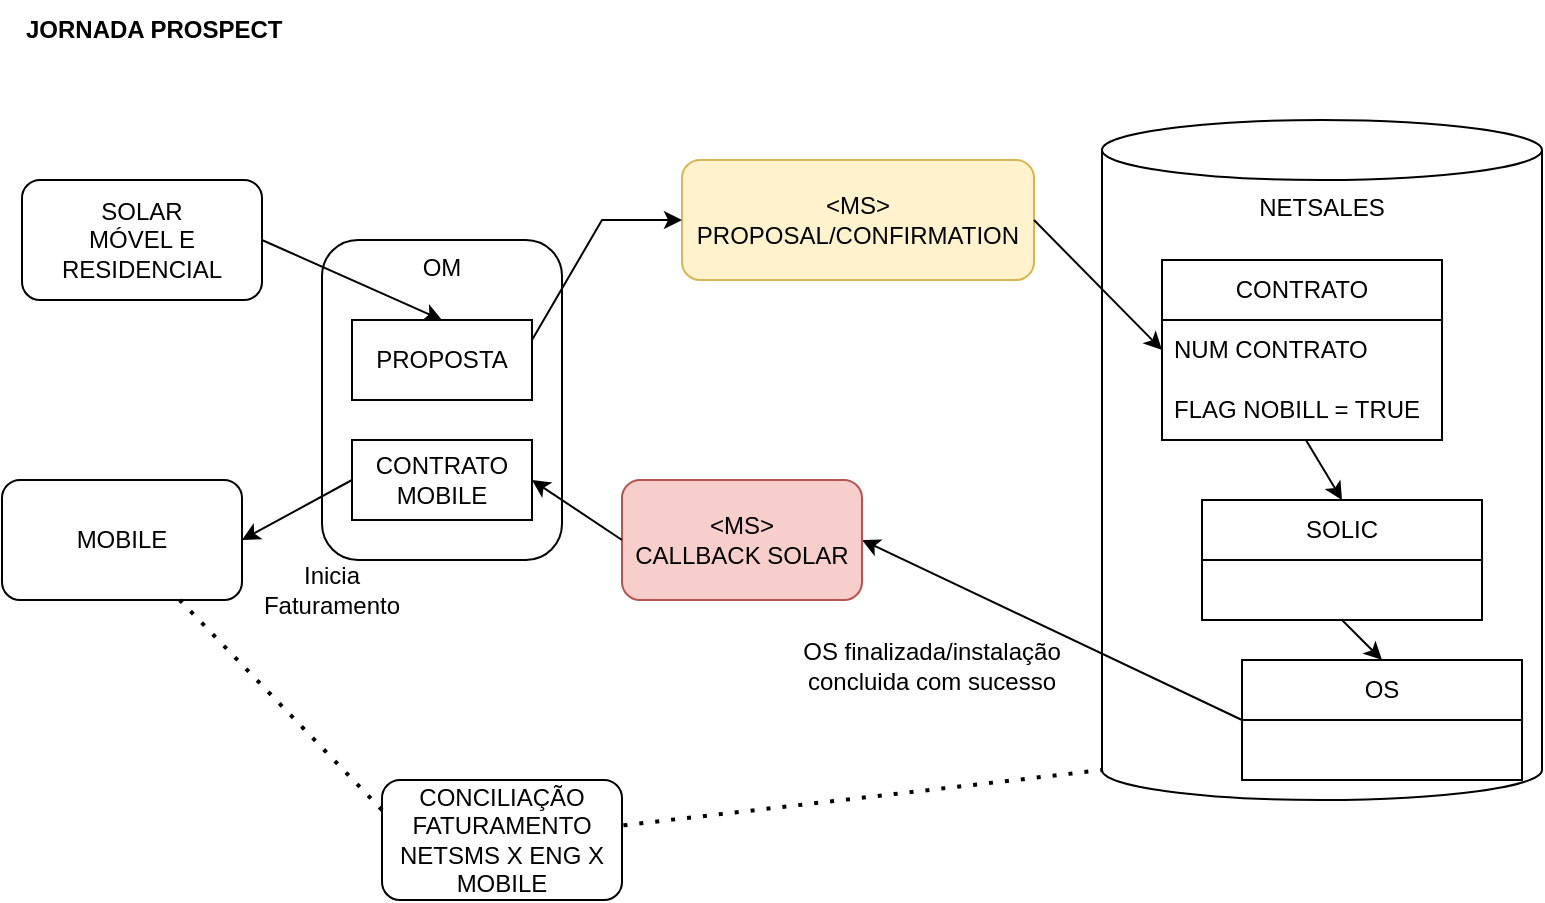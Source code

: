 <mxfile version="28.0.7" pages="6">
  <diagram name="PROSPECT" id="13g_2x9SHFPzN_U81BjT">
    <mxGraphModel dx="1042" dy="527" grid="1" gridSize="10" guides="1" tooltips="1" connect="1" arrows="1" fold="1" page="1" pageScale="1" pageWidth="827" pageHeight="1169" math="0" shadow="0">
      <root>
        <mxCell id="0" />
        <mxCell id="1" parent="0" />
        <mxCell id="x6G5JrCz9jpSUVPoRQnr-1" value="SOLAR&lt;div&gt;MÓVEL E RESIDENCIAL&lt;/div&gt;" style="rounded=1;whiteSpace=wrap;html=1;" parent="1" vertex="1">
          <mxGeometry x="20" y="100" width="120" height="60" as="geometry" />
        </mxCell>
        <mxCell id="x6G5JrCz9jpSUVPoRQnr-2" value="&lt;b&gt;JORNADA PROSPECT&lt;/b&gt;" style="text;html=1;align=left;verticalAlign=middle;whiteSpace=wrap;rounded=0;" parent="1" vertex="1">
          <mxGeometry x="20" y="10" width="270" height="30" as="geometry" />
        </mxCell>
        <mxCell id="x6G5JrCz9jpSUVPoRQnr-3" value="OM" style="rounded=1;whiteSpace=wrap;html=1;verticalAlign=top;" parent="1" vertex="1">
          <mxGeometry x="170" y="130" width="120" height="160" as="geometry" />
        </mxCell>
        <mxCell id="x6G5JrCz9jpSUVPoRQnr-4" value="NETSALES" style="shape=cylinder3;whiteSpace=wrap;html=1;boundedLbl=1;backgroundOutline=1;size=15;verticalAlign=top;" parent="1" vertex="1">
          <mxGeometry x="560" y="70" width="220" height="340" as="geometry" />
        </mxCell>
        <mxCell id="x6G5JrCz9jpSUVPoRQnr-5" value="&amp;lt;MS&amp;gt;&lt;br&gt;PROPOSAL/CONFIRMATION" style="rounded=1;whiteSpace=wrap;html=1;fillColor=#fff2cc;strokeColor=#d6b656;" parent="1" vertex="1">
          <mxGeometry x="350" y="90" width="176" height="60" as="geometry" />
        </mxCell>
        <mxCell id="x6G5JrCz9jpSUVPoRQnr-6" value="" style="endArrow=classic;html=1;rounded=0;entryX=0;entryY=0.5;entryDx=0;entryDy=0;exitX=1;exitY=0.5;exitDx=0;exitDy=0;" parent="1" source="x6G5JrCz9jpSUVPoRQnr-5" target="x6G5JrCz9jpSUVPoRQnr-10" edge="1">
          <mxGeometry width="50" height="50" relative="1" as="geometry">
            <mxPoint x="480" y="220" as="sourcePoint" />
            <mxPoint x="530" y="170" as="targetPoint" />
          </mxGeometry>
        </mxCell>
        <mxCell id="x6G5JrCz9jpSUVPoRQnr-7" value="" style="endArrow=classic;html=1;rounded=0;entryX=0;entryY=0.5;entryDx=0;entryDy=0;exitX=1;exitY=0.25;exitDx=0;exitDy=0;" parent="1" source="x6G5JrCz9jpSUVPoRQnr-21" target="x6G5JrCz9jpSUVPoRQnr-5" edge="1">
          <mxGeometry width="50" height="50" relative="1" as="geometry">
            <mxPoint x="320" y="210" as="sourcePoint" />
            <mxPoint x="370" y="160" as="targetPoint" />
            <Array as="points">
              <mxPoint x="310" y="120" />
            </Array>
          </mxGeometry>
        </mxCell>
        <mxCell id="x6G5JrCz9jpSUVPoRQnr-8" value="" style="endArrow=classic;html=1;rounded=0;entryX=0.5;entryY=0;entryDx=0;entryDy=0;exitX=1;exitY=0.5;exitDx=0;exitDy=0;" parent="1" source="x6G5JrCz9jpSUVPoRQnr-1" target="x6G5JrCz9jpSUVPoRQnr-21" edge="1">
          <mxGeometry width="50" height="50" relative="1" as="geometry">
            <mxPoint x="40" y="310" as="sourcePoint" />
            <mxPoint x="90" y="260" as="targetPoint" />
          </mxGeometry>
        </mxCell>
        <mxCell id="x6G5JrCz9jpSUVPoRQnr-9" value="CONTRATO" style="swimlane;fontStyle=0;childLayout=stackLayout;horizontal=1;startSize=30;horizontalStack=0;resizeParent=1;resizeParentMax=0;resizeLast=0;collapsible=1;marginBottom=0;whiteSpace=wrap;html=1;" parent="1" vertex="1">
          <mxGeometry x="590" y="140" width="140" height="90" as="geometry" />
        </mxCell>
        <mxCell id="x6G5JrCz9jpSUVPoRQnr-10" value="NUM CONTRATO" style="text;strokeColor=none;fillColor=none;align=left;verticalAlign=middle;spacingLeft=4;spacingRight=4;overflow=hidden;points=[[0,0.5],[1,0.5]];portConstraint=eastwest;rotatable=0;whiteSpace=wrap;html=1;" parent="x6G5JrCz9jpSUVPoRQnr-9" vertex="1">
          <mxGeometry y="30" width="140" height="30" as="geometry" />
        </mxCell>
        <mxCell id="x6G5JrCz9jpSUVPoRQnr-11" value="FLAG NOBILL = TRUE" style="text;strokeColor=none;fillColor=none;align=left;verticalAlign=middle;spacingLeft=4;spacingRight=4;overflow=hidden;points=[[0,0.5],[1,0.5]];portConstraint=eastwest;rotatable=0;whiteSpace=wrap;html=1;" parent="x6G5JrCz9jpSUVPoRQnr-9" vertex="1">
          <mxGeometry y="60" width="140" height="30" as="geometry" />
        </mxCell>
        <mxCell id="x6G5JrCz9jpSUVPoRQnr-12" value="MOBILE" style="rounded=1;whiteSpace=wrap;html=1;" parent="1" vertex="1">
          <mxGeometry x="10" y="250" width="120" height="60" as="geometry" />
        </mxCell>
        <mxCell id="x6G5JrCz9jpSUVPoRQnr-13" value="" style="endArrow=classic;html=1;rounded=0;entryX=0.5;entryY=0;entryDx=0;entryDy=0;exitX=0.514;exitY=1;exitDx=0;exitDy=0;exitPerimeter=0;" parent="1" source="x6G5JrCz9jpSUVPoRQnr-11" target="x6G5JrCz9jpSUVPoRQnr-15" edge="1">
          <mxGeometry width="50" height="50" relative="1" as="geometry">
            <mxPoint x="460" y="350" as="sourcePoint" />
            <mxPoint x="510" y="300" as="targetPoint" />
          </mxGeometry>
        </mxCell>
        <mxCell id="x6G5JrCz9jpSUVPoRQnr-14" value="" style="endArrow=classic;html=1;rounded=0;entryX=1;entryY=0.5;entryDx=0;entryDy=0;exitX=0;exitY=0.5;exitDx=0;exitDy=0;" parent="1" source="x6G5JrCz9jpSUVPoRQnr-22" target="x6G5JrCz9jpSUVPoRQnr-12" edge="1">
          <mxGeometry width="50" height="50" relative="1" as="geometry">
            <mxPoint x="350" y="396.5" as="sourcePoint" />
            <mxPoint x="410" y="380" as="targetPoint" />
          </mxGeometry>
        </mxCell>
        <mxCell id="x6G5JrCz9jpSUVPoRQnr-15" value="SOLIC" style="swimlane;fontStyle=0;childLayout=stackLayout;horizontal=1;startSize=30;horizontalStack=0;resizeParent=1;resizeParentMax=0;resizeLast=0;collapsible=1;marginBottom=0;whiteSpace=wrap;html=1;" parent="1" vertex="1">
          <mxGeometry x="610" y="260" width="140" height="60" as="geometry" />
        </mxCell>
        <mxCell id="x6G5JrCz9jpSUVPoRQnr-16" value="OS" style="swimlane;fontStyle=0;childLayout=stackLayout;horizontal=1;startSize=30;horizontalStack=0;resizeParent=1;resizeParentMax=0;resizeLast=0;collapsible=1;marginBottom=0;whiteSpace=wrap;html=1;" parent="1" vertex="1">
          <mxGeometry x="630" y="340" width="140" height="60" as="geometry" />
        </mxCell>
        <mxCell id="x6G5JrCz9jpSUVPoRQnr-17" value="" style="endArrow=classic;html=1;rounded=0;entryX=0.5;entryY=0;entryDx=0;entryDy=0;exitX=0.5;exitY=1;exitDx=0;exitDy=0;" parent="1" source="x6G5JrCz9jpSUVPoRQnr-15" target="x6G5JrCz9jpSUVPoRQnr-16" edge="1">
          <mxGeometry width="50" height="50" relative="1" as="geometry">
            <mxPoint x="720" y="270" as="sourcePoint" />
            <mxPoint x="738" y="300" as="targetPoint" />
          </mxGeometry>
        </mxCell>
        <mxCell id="x6G5JrCz9jpSUVPoRQnr-18" value="" style="endArrow=classic;html=1;rounded=0;exitX=0;exitY=0.5;exitDx=0;exitDy=0;entryX=1;entryY=0.5;entryDx=0;entryDy=0;" parent="1" source="x6G5JrCz9jpSUVPoRQnr-16" target="x6G5JrCz9jpSUVPoRQnr-20" edge="1">
          <mxGeometry width="50" height="50" relative="1" as="geometry">
            <mxPoint x="600" y="490" as="sourcePoint" />
            <mxPoint x="650" y="440" as="targetPoint" />
          </mxGeometry>
        </mxCell>
        <mxCell id="x6G5JrCz9jpSUVPoRQnr-19" value="OS finalizada/instalação concluida com sucesso" style="text;html=1;align=center;verticalAlign=middle;whiteSpace=wrap;rounded=0;" parent="1" vertex="1">
          <mxGeometry x="400" y="323" width="150" height="40" as="geometry" />
        </mxCell>
        <mxCell id="x6G5JrCz9jpSUVPoRQnr-20" value="&amp;lt;MS&amp;gt;&lt;br&gt;CALLBACK SOLAR" style="rounded=1;whiteSpace=wrap;html=1;fillColor=#f8cecc;strokeColor=#b85450;" parent="1" vertex="1">
          <mxGeometry x="320" y="250" width="120" height="60" as="geometry" />
        </mxCell>
        <mxCell id="x6G5JrCz9jpSUVPoRQnr-21" value="PROPOSTA" style="rounded=0;whiteSpace=wrap;html=1;" parent="1" vertex="1">
          <mxGeometry x="185" y="170" width="90" height="40" as="geometry" />
        </mxCell>
        <mxCell id="x6G5JrCz9jpSUVPoRQnr-22" value="CONTRATO MOBILE" style="rounded=0;whiteSpace=wrap;html=1;" parent="1" vertex="1">
          <mxGeometry x="185" y="230" width="90" height="40" as="geometry" />
        </mxCell>
        <mxCell id="x6G5JrCz9jpSUVPoRQnr-23" value="" style="endArrow=classic;html=1;rounded=0;entryX=1;entryY=0.5;entryDx=0;entryDy=0;exitX=0;exitY=0.5;exitDx=0;exitDy=0;" parent="1" source="x6G5JrCz9jpSUVPoRQnr-20" target="x6G5JrCz9jpSUVPoRQnr-22" edge="1">
          <mxGeometry width="50" height="50" relative="1" as="geometry">
            <mxPoint x="230" y="330" as="sourcePoint" />
            <mxPoint x="280" y="280" as="targetPoint" />
          </mxGeometry>
        </mxCell>
        <mxCell id="x6G5JrCz9jpSUVPoRQnr-24" value="Inicia Faturamento" style="text;html=1;align=center;verticalAlign=middle;whiteSpace=wrap;rounded=0;" parent="1" vertex="1">
          <mxGeometry x="130" y="290" width="90" height="30" as="geometry" />
        </mxCell>
        <mxCell id="x6G5JrCz9jpSUVPoRQnr-25" value="CONCILIAÇÃO FATURAMENTO NETSMS X ENG X MOBILE" style="rounded=1;whiteSpace=wrap;html=1;" parent="1" vertex="1">
          <mxGeometry x="200" y="400" width="120" height="60" as="geometry" />
        </mxCell>
        <mxCell id="x6G5JrCz9jpSUVPoRQnr-26" value="" style="endArrow=none;dashed=1;html=1;dashPattern=1 3;strokeWidth=2;rounded=0;exitX=0;exitY=0.25;exitDx=0;exitDy=0;" parent="1" source="x6G5JrCz9jpSUVPoRQnr-25" target="x6G5JrCz9jpSUVPoRQnr-12" edge="1">
          <mxGeometry width="50" height="50" relative="1" as="geometry">
            <mxPoint x="70" y="410" as="sourcePoint" />
            <mxPoint x="120" y="360" as="targetPoint" />
          </mxGeometry>
        </mxCell>
        <mxCell id="x6G5JrCz9jpSUVPoRQnr-27" value="" style="endArrow=none;dashed=1;html=1;dashPattern=1 3;strokeWidth=2;rounded=0;entryX=0;entryY=1;entryDx=0;entryDy=-15;entryPerimeter=0;exitX=1.006;exitY=0.378;exitDx=0;exitDy=0;exitPerimeter=0;" parent="1" source="x6G5JrCz9jpSUVPoRQnr-25" target="x6G5JrCz9jpSUVPoRQnr-4" edge="1">
          <mxGeometry width="50" height="50" relative="1" as="geometry">
            <mxPoint x="380" y="450" as="sourcePoint" />
            <mxPoint x="550" y="390" as="targetPoint" />
          </mxGeometry>
        </mxCell>
      </root>
    </mxGraphModel>
  </diagram>
  <diagram id="7eBtjbVnMDkNAdSwD5SP" name="BASE">
    <mxGraphModel dx="1869" dy="1696" grid="1" gridSize="10" guides="1" tooltips="1" connect="1" arrows="1" fold="1" page="1" pageScale="1" pageWidth="827" pageHeight="1169" math="0" shadow="0">
      <root>
        <mxCell id="0" />
        <mxCell id="1" parent="0" />
        <mxCell id="B7XPSTDVbIxk6KTQtbu4-1" value="SOLAR VENDA BASE&amp;nbsp;" style="rounded=1;whiteSpace=wrap;html=1;" parent="1" vertex="1">
          <mxGeometry x="-800" y="-1010" width="120" height="60" as="geometry" />
        </mxCell>
        <mxCell id="B7XPSTDVbIxk6KTQtbu4-2" value="&lt;b&gt;JORNADA BASE: &lt;/b&gt;Adesão, Mudança de pacote, retenção,etc." style="text;html=1;align=left;verticalAlign=middle;whiteSpace=wrap;rounded=0;" parent="1" vertex="1">
          <mxGeometry x="-810" y="-1160" width="580" height="30" as="geometry" />
        </mxCell>
        <mxCell id="B7XPSTDVbIxk6KTQtbu4-3" value="OM" style="rounded=1;whiteSpace=wrap;html=1;verticalAlign=top;" parent="1" vertex="1">
          <mxGeometry x="-650" y="-980" width="120" height="160" as="geometry" />
        </mxCell>
        <mxCell id="B7XPSTDVbIxk6KTQtbu4-4" value="NETSALES" style="shape=cylinder3;whiteSpace=wrap;html=1;boundedLbl=1;backgroundOutline=1;size=15;verticalAlign=top;" parent="1" vertex="1">
          <mxGeometry x="-260" y="-1040" width="220" height="340" as="geometry" />
        </mxCell>
        <mxCell id="B7XPSTDVbIxk6KTQtbu4-5" value="&amp;lt;MS&amp;gt;&lt;br&gt;BASE" style="rounded=1;whiteSpace=wrap;html=1;fillColor=#fff2cc;strokeColor=#d6b656;" parent="1" vertex="1">
          <mxGeometry x="-470" y="-1020" width="176" height="60" as="geometry" />
        </mxCell>
        <mxCell id="B7XPSTDVbIxk6KTQtbu4-6" value="" style="endArrow=classic;html=1;rounded=0;entryX=0;entryY=0.5;entryDx=0;entryDy=0;exitX=1;exitY=0.5;exitDx=0;exitDy=0;" parent="1" source="B7XPSTDVbIxk6KTQtbu4-5" target="B7XPSTDVbIxk6KTQtbu4-10" edge="1">
          <mxGeometry width="50" height="50" relative="1" as="geometry">
            <mxPoint x="-340" y="-890" as="sourcePoint" />
            <mxPoint x="-290" y="-940" as="targetPoint" />
          </mxGeometry>
        </mxCell>
        <mxCell id="B7XPSTDVbIxk6KTQtbu4-7" value="" style="endArrow=classic;html=1;rounded=0;entryX=0;entryY=0.5;entryDx=0;entryDy=0;exitX=1;exitY=0.25;exitDx=0;exitDy=0;" parent="1" source="B7XPSTDVbIxk6KTQtbu4-21" target="B7XPSTDVbIxk6KTQtbu4-5" edge="1">
          <mxGeometry width="50" height="50" relative="1" as="geometry">
            <mxPoint x="-500" y="-900" as="sourcePoint" />
            <mxPoint x="-450" y="-950" as="targetPoint" />
            <Array as="points">
              <mxPoint x="-510" y="-990" />
            </Array>
          </mxGeometry>
        </mxCell>
        <mxCell id="B7XPSTDVbIxk6KTQtbu4-8" value="" style="endArrow=classic;html=1;rounded=0;entryX=0.5;entryY=0;entryDx=0;entryDy=0;exitX=1;exitY=0.5;exitDx=0;exitDy=0;" parent="1" source="B7XPSTDVbIxk6KTQtbu4-1" target="B7XPSTDVbIxk6KTQtbu4-21" edge="1">
          <mxGeometry width="50" height="50" relative="1" as="geometry">
            <mxPoint x="-780" y="-800" as="sourcePoint" />
            <mxPoint x="-730" y="-850" as="targetPoint" />
          </mxGeometry>
        </mxCell>
        <mxCell id="B7XPSTDVbIxk6KTQtbu4-9" value="CONTRATO" style="swimlane;fontStyle=0;childLayout=stackLayout;horizontal=1;startSize=30;horizontalStack=0;resizeParent=1;resizeParentMax=0;resizeLast=0;collapsible=1;marginBottom=0;whiteSpace=wrap;html=1;" parent="1" vertex="1">
          <mxGeometry x="-230" y="-970" width="140" height="90" as="geometry" />
        </mxCell>
        <mxCell id="B7XPSTDVbIxk6KTQtbu4-10" value="NUM CONTRATO" style="text;strokeColor=none;fillColor=none;align=left;verticalAlign=middle;spacingLeft=4;spacingRight=4;overflow=hidden;points=[[0,0.5],[1,0.5]];portConstraint=eastwest;rotatable=0;whiteSpace=wrap;html=1;" parent="B7XPSTDVbIxk6KTQtbu4-9" vertex="1">
          <mxGeometry y="30" width="140" height="30" as="geometry" />
        </mxCell>
        <mxCell id="B7XPSTDVbIxk6KTQtbu4-11" value="FLAG NOBILL = TRUE/FALSE" style="text;strokeColor=none;fillColor=none;align=left;verticalAlign=middle;spacingLeft=4;spacingRight=4;overflow=hidden;points=[[0,0.5],[1,0.5]];portConstraint=eastwest;rotatable=0;whiteSpace=wrap;html=1;" parent="B7XPSTDVbIxk6KTQtbu4-9" vertex="1">
          <mxGeometry y="60" width="140" height="30" as="geometry" />
        </mxCell>
        <mxCell id="B7XPSTDVbIxk6KTQtbu4-12" value="MOBILE" style="rounded=1;whiteSpace=wrap;html=1;" parent="1" vertex="1">
          <mxGeometry x="-810" y="-860" width="120" height="60" as="geometry" />
        </mxCell>
        <mxCell id="B7XPSTDVbIxk6KTQtbu4-13" value="" style="endArrow=classic;html=1;rounded=0;entryX=0.5;entryY=0;entryDx=0;entryDy=0;exitX=0.514;exitY=1;exitDx=0;exitDy=0;exitPerimeter=0;" parent="1" source="B7XPSTDVbIxk6KTQtbu4-11" target="B7XPSTDVbIxk6KTQtbu4-15" edge="1">
          <mxGeometry width="50" height="50" relative="1" as="geometry">
            <mxPoint x="-360" y="-760" as="sourcePoint" />
            <mxPoint x="-310" y="-810" as="targetPoint" />
          </mxGeometry>
        </mxCell>
        <mxCell id="B7XPSTDVbIxk6KTQtbu4-14" value="" style="endArrow=classic;html=1;rounded=0;entryX=1;entryY=0.5;entryDx=0;entryDy=0;exitX=0;exitY=0.5;exitDx=0;exitDy=0;" parent="1" source="B7XPSTDVbIxk6KTQtbu4-22" target="B7XPSTDVbIxk6KTQtbu4-12" edge="1">
          <mxGeometry width="50" height="50" relative="1" as="geometry">
            <mxPoint x="-470" y="-713.5" as="sourcePoint" />
            <mxPoint x="-410" y="-730" as="targetPoint" />
          </mxGeometry>
        </mxCell>
        <mxCell id="B7XPSTDVbIxk6KTQtbu4-15" value="SOLIC" style="swimlane;fontStyle=0;childLayout=stackLayout;horizontal=1;startSize=30;horizontalStack=0;resizeParent=1;resizeParentMax=0;resizeLast=0;collapsible=1;marginBottom=0;whiteSpace=wrap;html=1;" parent="1" vertex="1">
          <mxGeometry x="-210" y="-850" width="140" height="60" as="geometry" />
        </mxCell>
        <mxCell id="B7XPSTDVbIxk6KTQtbu4-16" value="OS" style="swimlane;fontStyle=0;childLayout=stackLayout;horizontal=1;startSize=30;horizontalStack=0;resizeParent=1;resizeParentMax=0;resizeLast=0;collapsible=1;marginBottom=0;whiteSpace=wrap;html=1;" parent="1" vertex="1">
          <mxGeometry x="-190" y="-770" width="140" height="60" as="geometry" />
        </mxCell>
        <mxCell id="B7XPSTDVbIxk6KTQtbu4-17" value="" style="endArrow=classic;html=1;rounded=0;entryX=0.5;entryY=0;entryDx=0;entryDy=0;exitX=0.5;exitY=1;exitDx=0;exitDy=0;" parent="1" source="B7XPSTDVbIxk6KTQtbu4-15" target="B7XPSTDVbIxk6KTQtbu4-16" edge="1">
          <mxGeometry width="50" height="50" relative="1" as="geometry">
            <mxPoint x="-100" y="-840" as="sourcePoint" />
            <mxPoint x="-82" y="-810" as="targetPoint" />
          </mxGeometry>
        </mxCell>
        <mxCell id="B7XPSTDVbIxk6KTQtbu4-18" value="" style="endArrow=classic;html=1;rounded=0;exitX=0;exitY=0.5;exitDx=0;exitDy=0;entryX=1;entryY=0.5;entryDx=0;entryDy=0;" parent="1" source="B7XPSTDVbIxk6KTQtbu4-16" target="B7XPSTDVbIxk6KTQtbu4-20" edge="1">
          <mxGeometry width="50" height="50" relative="1" as="geometry">
            <mxPoint x="-220" y="-620" as="sourcePoint" />
            <mxPoint x="-170" y="-670" as="targetPoint" />
          </mxGeometry>
        </mxCell>
        <mxCell id="B7XPSTDVbIxk6KTQtbu4-20" value="&amp;lt;MS&amp;gt;&lt;br&gt;CALLBACK SOLAR" style="rounded=1;whiteSpace=wrap;html=1;fillColor=#f8cecc;strokeColor=#b85450;" parent="1" vertex="1">
          <mxGeometry x="-500" y="-860" width="120" height="60" as="geometry" />
        </mxCell>
        <mxCell id="B7XPSTDVbIxk6KTQtbu4-21" value="PROPOSTA" style="rounded=0;whiteSpace=wrap;html=1;" parent="1" vertex="1">
          <mxGeometry x="-635" y="-940" width="90" height="40" as="geometry" />
        </mxCell>
        <mxCell id="B7XPSTDVbIxk6KTQtbu4-22" value="CONTRATO MOBILE" style="rounded=0;whiteSpace=wrap;html=1;" parent="1" vertex="1">
          <mxGeometry x="-635" y="-880" width="90" height="40" as="geometry" />
        </mxCell>
        <mxCell id="B7XPSTDVbIxk6KTQtbu4-23" value="" style="endArrow=classic;html=1;rounded=0;entryX=1;entryY=0.5;entryDx=0;entryDy=0;exitX=0;exitY=0.5;exitDx=0;exitDy=0;fillColor=#f8cecc;strokeColor=#b85450;strokeWidth=3;" parent="1" source="B7XPSTDVbIxk6KTQtbu4-20" target="B7XPSTDVbIxk6KTQtbu4-22" edge="1">
          <mxGeometry width="50" height="50" relative="1" as="geometry">
            <mxPoint x="-590" y="-780" as="sourcePoint" />
            <mxPoint x="-540" y="-830" as="targetPoint" />
          </mxGeometry>
        </mxCell>
        <mxCell id="B7XPSTDVbIxk6KTQtbu4-26" value="Receber valores dos produtos atualizados - valor assinante ajustado" style="text;html=1;align=center;verticalAlign=middle;whiteSpace=wrap;rounded=0;" parent="1" vertex="1">
          <mxGeometry x="-560" y="-1080" width="136" height="37" as="geometry" />
        </mxCell>
        <mxCell id="B7XPSTDVbIxk6KTQtbu4-27" value="" style="endArrow=none;dashed=1;html=1;dashPattern=1 3;strokeWidth=2;rounded=0;entryX=0.446;entryY=1.009;entryDx=0;entryDy=0;entryPerimeter=0;" parent="1" target="B7XPSTDVbIxk6KTQtbu4-26" edge="1">
          <mxGeometry width="50" height="50" relative="1" as="geometry">
            <mxPoint x="-510" y="-990" as="sourcePoint" />
            <mxPoint x="-320" y="-1070" as="targetPoint" />
          </mxGeometry>
        </mxCell>
      </root>
    </mxGraphModel>
  </diagram>
  <diagram id="QJtMrGekQY41fCJNpznj" name="CANCELAMENTO">
    <mxGraphModel dx="1042" dy="527" grid="1" gridSize="10" guides="1" tooltips="1" connect="1" arrows="1" fold="1" page="1" pageScale="1" pageWidth="827" pageHeight="1169" math="0" shadow="0">
      <root>
        <mxCell id="0" />
        <mxCell id="1" parent="0" />
        <mxCell id="qWbPWgoqJ_9wPtei29Lh-1" value="SOLAR" style="rounded=1;whiteSpace=wrap;html=1;" parent="1" vertex="1">
          <mxGeometry x="30" y="100" width="120" height="60" as="geometry" />
        </mxCell>
        <mxCell id="qWbPWgoqJ_9wPtei29Lh-2" value="&lt;b&gt;JORNADA BASE: &lt;/b&gt;Cancelamento" style="text;html=1;align=left;verticalAlign=middle;whiteSpace=wrap;rounded=0;" parent="1" vertex="1">
          <mxGeometry x="15" y="10" width="270" height="30" as="geometry" />
        </mxCell>
        <mxCell id="qWbPWgoqJ_9wPtei29Lh-3" value="OM" style="rounded=1;whiteSpace=wrap;html=1;verticalAlign=top;" parent="1" vertex="1">
          <mxGeometry x="180" y="130" width="120" height="160" as="geometry" />
        </mxCell>
        <mxCell id="qWbPWgoqJ_9wPtei29Lh-4" value="NETSALES" style="shape=cylinder3;whiteSpace=wrap;html=1;boundedLbl=1;backgroundOutline=1;size=15;verticalAlign=top;" parent="1" vertex="1">
          <mxGeometry x="570" y="70" width="220" height="340" as="geometry" />
        </mxCell>
        <mxCell id="qWbPWgoqJ_9wPtei29Lh-5" value="&amp;lt;MS&amp;gt;&lt;br&gt;CANCELAMENTO" style="rounded=1;whiteSpace=wrap;html=1;fillColor=#fff2cc;strokeColor=#d6b656;" parent="1" vertex="1">
          <mxGeometry x="340" y="90" width="176" height="60" as="geometry" />
        </mxCell>
        <mxCell id="qWbPWgoqJ_9wPtei29Lh-6" value="" style="endArrow=classic;html=1;rounded=0;entryX=0;entryY=0.5;entryDx=0;entryDy=0;exitX=1;exitY=0.5;exitDx=0;exitDy=0;" parent="1" source="qWbPWgoqJ_9wPtei29Lh-5" target="qWbPWgoqJ_9wPtei29Lh-10" edge="1">
          <mxGeometry width="50" height="50" relative="1" as="geometry">
            <mxPoint x="490" y="220" as="sourcePoint" />
            <mxPoint x="540" y="170" as="targetPoint" />
          </mxGeometry>
        </mxCell>
        <mxCell id="qWbPWgoqJ_9wPtei29Lh-7" value="" style="endArrow=classic;html=1;rounded=0;entryX=0;entryY=0.5;entryDx=0;entryDy=0;exitX=1;exitY=0.25;exitDx=0;exitDy=0;" parent="1" source="qWbPWgoqJ_9wPtei29Lh-20" target="qWbPWgoqJ_9wPtei29Lh-5" edge="1">
          <mxGeometry width="50" height="50" relative="1" as="geometry">
            <mxPoint x="330" y="210" as="sourcePoint" />
            <mxPoint x="380" y="160" as="targetPoint" />
            <Array as="points">
              <mxPoint x="320" y="120" />
            </Array>
          </mxGeometry>
        </mxCell>
        <mxCell id="qWbPWgoqJ_9wPtei29Lh-8" value="" style="endArrow=classic;html=1;rounded=0;entryX=0.5;entryY=0;entryDx=0;entryDy=0;exitX=1;exitY=0.5;exitDx=0;exitDy=0;" parent="1" source="qWbPWgoqJ_9wPtei29Lh-1" target="qWbPWgoqJ_9wPtei29Lh-20" edge="1">
          <mxGeometry width="50" height="50" relative="1" as="geometry">
            <mxPoint x="50" y="310" as="sourcePoint" />
            <mxPoint x="100" y="260" as="targetPoint" />
          </mxGeometry>
        </mxCell>
        <mxCell id="qWbPWgoqJ_9wPtei29Lh-9" value="CONTRATO" style="swimlane;fontStyle=0;childLayout=stackLayout;horizontal=1;startSize=30;horizontalStack=0;resizeParent=1;resizeParentMax=0;resizeLast=0;collapsible=1;marginBottom=0;whiteSpace=wrap;html=1;" parent="1" vertex="1">
          <mxGeometry x="600" y="140" width="140" height="90" as="geometry" />
        </mxCell>
        <mxCell id="qWbPWgoqJ_9wPtei29Lh-10" value="NUM CONTRATO" style="text;strokeColor=none;fillColor=none;align=left;verticalAlign=middle;spacingLeft=4;spacingRight=4;overflow=hidden;points=[[0,0.5],[1,0.5]];portConstraint=eastwest;rotatable=0;whiteSpace=wrap;html=1;" parent="qWbPWgoqJ_9wPtei29Lh-9" vertex="1">
          <mxGeometry y="30" width="140" height="30" as="geometry" />
        </mxCell>
        <mxCell id="qWbPWgoqJ_9wPtei29Lh-11" value="FLAG NOBILL = TRUE" style="text;strokeColor=none;fillColor=none;align=left;verticalAlign=middle;spacingLeft=4;spacingRight=4;overflow=hidden;points=[[0,0.5],[1,0.5]];portConstraint=eastwest;rotatable=0;whiteSpace=wrap;html=1;" parent="qWbPWgoqJ_9wPtei29Lh-9" vertex="1">
          <mxGeometry y="60" width="140" height="30" as="geometry" />
        </mxCell>
        <mxCell id="qWbPWgoqJ_9wPtei29Lh-12" value="MOBILE" style="rounded=1;whiteSpace=wrap;html=1;" parent="1" vertex="1">
          <mxGeometry x="20" y="250" width="120" height="60" as="geometry" />
        </mxCell>
        <mxCell id="qWbPWgoqJ_9wPtei29Lh-13" value="" style="endArrow=classic;html=1;rounded=0;entryX=0.5;entryY=0;entryDx=0;entryDy=0;exitX=0.514;exitY=1;exitDx=0;exitDy=0;exitPerimeter=0;" parent="1" source="qWbPWgoqJ_9wPtei29Lh-11" target="qWbPWgoqJ_9wPtei29Lh-15" edge="1">
          <mxGeometry width="50" height="50" relative="1" as="geometry">
            <mxPoint x="470" y="350" as="sourcePoint" />
            <mxPoint x="520" y="300" as="targetPoint" />
          </mxGeometry>
        </mxCell>
        <mxCell id="qWbPWgoqJ_9wPtei29Lh-14" value="" style="endArrow=classic;html=1;rounded=0;entryX=1;entryY=0.5;entryDx=0;entryDy=0;exitX=0;exitY=0.5;exitDx=0;exitDy=0;" parent="1" source="qWbPWgoqJ_9wPtei29Lh-21" target="qWbPWgoqJ_9wPtei29Lh-12" edge="1">
          <mxGeometry width="50" height="50" relative="1" as="geometry">
            <mxPoint x="360" y="396.5" as="sourcePoint" />
            <mxPoint x="420" y="380" as="targetPoint" />
          </mxGeometry>
        </mxCell>
        <mxCell id="qWbPWgoqJ_9wPtei29Lh-15" value="SOLIC" style="swimlane;fontStyle=0;childLayout=stackLayout;horizontal=1;startSize=30;horizontalStack=0;resizeParent=1;resizeParentMax=0;resizeLast=0;collapsible=1;marginBottom=0;whiteSpace=wrap;html=1;" parent="1" vertex="1">
          <mxGeometry x="620" y="260" width="140" height="60" as="geometry" />
        </mxCell>
        <mxCell id="qWbPWgoqJ_9wPtei29Lh-16" value="OS" style="swimlane;fontStyle=0;childLayout=stackLayout;horizontal=1;startSize=30;horizontalStack=0;resizeParent=1;resizeParentMax=0;resizeLast=0;collapsible=1;marginBottom=0;whiteSpace=wrap;html=1;" parent="1" vertex="1">
          <mxGeometry x="640" y="340" width="140" height="60" as="geometry" />
        </mxCell>
        <mxCell id="qWbPWgoqJ_9wPtei29Lh-17" value="" style="endArrow=classic;html=1;rounded=0;entryX=0.5;entryY=0;entryDx=0;entryDy=0;exitX=0.5;exitY=1;exitDx=0;exitDy=0;" parent="1" source="qWbPWgoqJ_9wPtei29Lh-15" target="qWbPWgoqJ_9wPtei29Lh-16" edge="1">
          <mxGeometry width="50" height="50" relative="1" as="geometry">
            <mxPoint x="730" y="270" as="sourcePoint" />
            <mxPoint x="748" y="300" as="targetPoint" />
          </mxGeometry>
        </mxCell>
        <mxCell id="qWbPWgoqJ_9wPtei29Lh-18" value="" style="endArrow=classic;html=1;rounded=0;exitX=0;exitY=0.5;exitDx=0;exitDy=0;entryX=1;entryY=0.5;entryDx=0;entryDy=0;" parent="1" source="qWbPWgoqJ_9wPtei29Lh-16" target="qWbPWgoqJ_9wPtei29Lh-19" edge="1">
          <mxGeometry width="50" height="50" relative="1" as="geometry">
            <mxPoint x="610" y="490" as="sourcePoint" />
            <mxPoint x="660" y="440" as="targetPoint" />
          </mxGeometry>
        </mxCell>
        <mxCell id="qWbPWgoqJ_9wPtei29Lh-19" value="&amp;lt;MS&amp;gt;&lt;br&gt;CALLBACK SOLAR" style="rounded=1;whiteSpace=wrap;html=1;fillColor=#f8cecc;strokeColor=#b85450;" parent="1" vertex="1">
          <mxGeometry x="330" y="250" width="120" height="60" as="geometry" />
        </mxCell>
        <mxCell id="qWbPWgoqJ_9wPtei29Lh-20" value="CANCELAMENTO" style="rounded=0;whiteSpace=wrap;html=1;" parent="1" vertex="1">
          <mxGeometry x="195" y="170" width="90" height="40" as="geometry" />
        </mxCell>
        <mxCell id="qWbPWgoqJ_9wPtei29Lh-21" value="CONTRATO MOBILE" style="rounded=0;whiteSpace=wrap;html=1;" parent="1" vertex="1">
          <mxGeometry x="195" y="230" width="90" height="40" as="geometry" />
        </mxCell>
        <mxCell id="qWbPWgoqJ_9wPtei29Lh-22" value="" style="endArrow=classic;html=1;rounded=0;entryX=1;entryY=0.5;entryDx=0;entryDy=0;exitX=0;exitY=0.5;exitDx=0;exitDy=0;fillColor=#f8cecc;strokeColor=#000000;strokeWidth=1;" parent="1" source="qWbPWgoqJ_9wPtei29Lh-19" target="qWbPWgoqJ_9wPtei29Lh-21" edge="1">
          <mxGeometry width="50" height="50" relative="1" as="geometry">
            <mxPoint x="240" y="330" as="sourcePoint" />
            <mxPoint x="290" y="280" as="targetPoint" />
          </mxGeometry>
        </mxCell>
        <mxCell id="qWbPWgoqJ_9wPtei29Lh-23" value="" style="endArrow=classic;html=1;rounded=0;entryX=0;entryY=0.5;entryDx=0;entryDy=0;exitX=1;exitY=0.5;exitDx=0;exitDy=0;" parent="1" source="qWbPWgoqJ_9wPtei29Lh-5" target="qWbPWgoqJ_9wPtei29Lh-15" edge="1">
          <mxGeometry width="50" height="50" relative="1" as="geometry">
            <mxPoint x="550" y="140" as="sourcePoint" />
            <mxPoint x="614" y="205" as="targetPoint" />
          </mxGeometry>
        </mxCell>
      </root>
    </mxGraphModel>
  </diagram>
  <diagram id="JVhXUwgNSz-225PoC0TU" name="SUSPENSAO RESTAURACAO TEMPORARIA">
    <mxGraphModel dx="1042" dy="527" grid="1" gridSize="10" guides="1" tooltips="1" connect="1" arrows="1" fold="1" page="1" pageScale="1" pageWidth="827" pageHeight="1169" math="0" shadow="0">
      <root>
        <mxCell id="0" />
        <mxCell id="1" parent="0" />
        <mxCell id="gF4N-AvQs9-S6TVw3XKi-1" value="SOLAR" style="rounded=1;whiteSpace=wrap;html=1;" parent="1" vertex="1">
          <mxGeometry x="39" y="100" width="120" height="60" as="geometry" />
        </mxCell>
        <mxCell id="gF4N-AvQs9-S6TVw3XKi-2" value="&lt;b&gt;JORNADA BASE&lt;/b&gt;: Suspensão temporária / Restauração suspensão temporária (nível produto)" style="text;html=1;align=left;verticalAlign=middle;whiteSpace=wrap;rounded=0;" parent="1" vertex="1">
          <mxGeometry x="24" y="10" width="356" height="30" as="geometry" />
        </mxCell>
        <mxCell id="gF4N-AvQs9-S6TVw3XKi-3" value="OM" style="rounded=1;whiteSpace=wrap;html=1;verticalAlign=top;" parent="1" vertex="1">
          <mxGeometry x="189" y="130" width="120" height="160" as="geometry" />
        </mxCell>
        <mxCell id="gF4N-AvQs9-S6TVw3XKi-4" value="NETSALES" style="shape=cylinder3;whiteSpace=wrap;html=1;boundedLbl=1;backgroundOutline=1;size=15;verticalAlign=top;" parent="1" vertex="1">
          <mxGeometry x="579" y="70" width="220" height="340" as="geometry" />
        </mxCell>
        <mxCell id="gF4N-AvQs9-S6TVw3XKi-5" value="&amp;lt;MS&amp;gt;&lt;br&gt;SUSPENSAO/RESTAURACAO" style="rounded=1;whiteSpace=wrap;html=1;fillColor=#fff2cc;strokeColor=#d6b656;" parent="1" vertex="1">
          <mxGeometry x="349" y="90" width="176" height="60" as="geometry" />
        </mxCell>
        <mxCell id="gF4N-AvQs9-S6TVw3XKi-6" value="" style="endArrow=classic;html=1;rounded=0;entryX=0;entryY=0.5;entryDx=0;entryDy=0;exitX=1;exitY=0.5;exitDx=0;exitDy=0;" parent="1" source="gF4N-AvQs9-S6TVw3XKi-5" target="gF4N-AvQs9-S6TVw3XKi-10" edge="1">
          <mxGeometry width="50" height="50" relative="1" as="geometry">
            <mxPoint x="499" y="220" as="sourcePoint" />
            <mxPoint x="549" y="170" as="targetPoint" />
          </mxGeometry>
        </mxCell>
        <mxCell id="gF4N-AvQs9-S6TVw3XKi-7" value="" style="endArrow=classic;html=1;rounded=0;entryX=0;entryY=0.5;entryDx=0;entryDy=0;exitX=1;exitY=0.25;exitDx=0;exitDy=0;" parent="1" source="gF4N-AvQs9-S6TVw3XKi-20" target="gF4N-AvQs9-S6TVw3XKi-5" edge="1">
          <mxGeometry width="50" height="50" relative="1" as="geometry">
            <mxPoint x="339" y="210" as="sourcePoint" />
            <mxPoint x="389" y="160" as="targetPoint" />
            <Array as="points">
              <mxPoint x="329" y="120" />
            </Array>
          </mxGeometry>
        </mxCell>
        <mxCell id="gF4N-AvQs9-S6TVw3XKi-8" value="" style="endArrow=classic;html=1;rounded=0;entryX=0.5;entryY=0;entryDx=0;entryDy=0;exitX=1;exitY=0.5;exitDx=0;exitDy=0;" parent="1" source="gF4N-AvQs9-S6TVw3XKi-1" target="gF4N-AvQs9-S6TVw3XKi-20" edge="1">
          <mxGeometry width="50" height="50" relative="1" as="geometry">
            <mxPoint x="59" y="310" as="sourcePoint" />
            <mxPoint x="109" y="260" as="targetPoint" />
          </mxGeometry>
        </mxCell>
        <mxCell id="gF4N-AvQs9-S6TVw3XKi-9" value="CONTRATO" style="swimlane;fontStyle=0;childLayout=stackLayout;horizontal=1;startSize=30;horizontalStack=0;resizeParent=1;resizeParentMax=0;resizeLast=0;collapsible=1;marginBottom=0;whiteSpace=wrap;html=1;" parent="1" vertex="1">
          <mxGeometry x="609" y="140" width="140" height="90" as="geometry" />
        </mxCell>
        <mxCell id="gF4N-AvQs9-S6TVw3XKi-10" value="NUM CONTRATO" style="text;strokeColor=none;fillColor=none;align=left;verticalAlign=middle;spacingLeft=4;spacingRight=4;overflow=hidden;points=[[0,0.5],[1,0.5]];portConstraint=eastwest;rotatable=0;whiteSpace=wrap;html=1;" parent="gF4N-AvQs9-S6TVw3XKi-9" vertex="1">
          <mxGeometry y="30" width="140" height="30" as="geometry" />
        </mxCell>
        <mxCell id="gF4N-AvQs9-S6TVw3XKi-11" value="FLAG NOBILL = TRUE" style="text;strokeColor=none;fillColor=none;align=left;verticalAlign=middle;spacingLeft=4;spacingRight=4;overflow=hidden;points=[[0,0.5],[1,0.5]];portConstraint=eastwest;rotatable=0;whiteSpace=wrap;html=1;" parent="gF4N-AvQs9-S6TVw3XKi-9" vertex="1">
          <mxGeometry y="60" width="140" height="30" as="geometry" />
        </mxCell>
        <mxCell id="gF4N-AvQs9-S6TVw3XKi-12" value="MOBILE" style="rounded=1;whiteSpace=wrap;html=1;" parent="1" vertex="1">
          <mxGeometry x="29" y="250" width="120" height="60" as="geometry" />
        </mxCell>
        <mxCell id="gF4N-AvQs9-S6TVw3XKi-13" value="" style="endArrow=classic;html=1;rounded=0;entryX=0.5;entryY=0;entryDx=0;entryDy=0;exitX=0.514;exitY=1;exitDx=0;exitDy=0;exitPerimeter=0;" parent="1" source="gF4N-AvQs9-S6TVw3XKi-11" target="gF4N-AvQs9-S6TVw3XKi-15" edge="1">
          <mxGeometry width="50" height="50" relative="1" as="geometry">
            <mxPoint x="479" y="350" as="sourcePoint" />
            <mxPoint x="529" y="300" as="targetPoint" />
          </mxGeometry>
        </mxCell>
        <mxCell id="gF4N-AvQs9-S6TVw3XKi-14" value="" style="endArrow=classic;html=1;rounded=0;entryX=1;entryY=0.5;entryDx=0;entryDy=0;exitX=0;exitY=0.5;exitDx=0;exitDy=0;" parent="1" source="gF4N-AvQs9-S6TVw3XKi-21" target="gF4N-AvQs9-S6TVw3XKi-12" edge="1">
          <mxGeometry width="50" height="50" relative="1" as="geometry">
            <mxPoint x="369" y="396.5" as="sourcePoint" />
            <mxPoint x="429" y="380" as="targetPoint" />
          </mxGeometry>
        </mxCell>
        <mxCell id="gF4N-AvQs9-S6TVw3XKi-15" value="SOLIC" style="swimlane;fontStyle=0;childLayout=stackLayout;horizontal=1;startSize=30;horizontalStack=0;resizeParent=1;resizeParentMax=0;resizeLast=0;collapsible=1;marginBottom=0;whiteSpace=wrap;html=1;" parent="1" vertex="1">
          <mxGeometry x="629" y="260" width="140" height="60" as="geometry" />
        </mxCell>
        <mxCell id="gF4N-AvQs9-S6TVw3XKi-16" value="OS" style="swimlane;fontStyle=0;childLayout=stackLayout;horizontal=1;startSize=30;horizontalStack=0;resizeParent=1;resizeParentMax=0;resizeLast=0;collapsible=1;marginBottom=0;whiteSpace=wrap;html=1;" parent="1" vertex="1">
          <mxGeometry x="649" y="340" width="140" height="60" as="geometry" />
        </mxCell>
        <mxCell id="gF4N-AvQs9-S6TVw3XKi-17" value="" style="endArrow=classic;html=1;rounded=0;entryX=0.5;entryY=0;entryDx=0;entryDy=0;exitX=0.5;exitY=1;exitDx=0;exitDy=0;" parent="1" source="gF4N-AvQs9-S6TVw3XKi-15" target="gF4N-AvQs9-S6TVw3XKi-16" edge="1">
          <mxGeometry width="50" height="50" relative="1" as="geometry">
            <mxPoint x="739" y="270" as="sourcePoint" />
            <mxPoint x="757" y="300" as="targetPoint" />
          </mxGeometry>
        </mxCell>
        <mxCell id="gF4N-AvQs9-S6TVw3XKi-18" value="" style="endArrow=classic;html=1;rounded=0;exitX=0;exitY=0.5;exitDx=0;exitDy=0;entryX=1;entryY=0.5;entryDx=0;entryDy=0;" parent="1" source="gF4N-AvQs9-S6TVw3XKi-16" target="gF4N-AvQs9-S6TVw3XKi-19" edge="1">
          <mxGeometry width="50" height="50" relative="1" as="geometry">
            <mxPoint x="619" y="490" as="sourcePoint" />
            <mxPoint x="669" y="440" as="targetPoint" />
          </mxGeometry>
        </mxCell>
        <mxCell id="gF4N-AvQs9-S6TVw3XKi-19" value="&amp;lt;MS&amp;gt;&lt;br&gt;CALLBACK SOLAR" style="rounded=1;whiteSpace=wrap;html=1;fillColor=#f8cecc;strokeColor=#b85450;" parent="1" vertex="1">
          <mxGeometry x="339" y="250" width="120" height="60" as="geometry" />
        </mxCell>
        <mxCell id="gF4N-AvQs9-S6TVw3XKi-20" value="SUSPENSAO" style="rounded=0;whiteSpace=wrap;html=1;" parent="1" vertex="1">
          <mxGeometry x="204" y="170" width="90" height="40" as="geometry" />
        </mxCell>
        <mxCell id="gF4N-AvQs9-S6TVw3XKi-21" value="CONTRATO MOBILE" style="rounded=0;whiteSpace=wrap;html=1;" parent="1" vertex="1">
          <mxGeometry x="204" y="230" width="90" height="40" as="geometry" />
        </mxCell>
        <mxCell id="gF4N-AvQs9-S6TVw3XKi-22" value="" style="endArrow=classic;html=1;rounded=0;entryX=1;entryY=0.5;entryDx=0;entryDy=0;exitX=0;exitY=0.5;exitDx=0;exitDy=0;fillColor=#f8cecc;strokeColor=#000000;strokeWidth=1;" parent="1" source="gF4N-AvQs9-S6TVw3XKi-19" target="gF4N-AvQs9-S6TVw3XKi-21" edge="1">
          <mxGeometry width="50" height="50" relative="1" as="geometry">
            <mxPoint x="249" y="330" as="sourcePoint" />
            <mxPoint x="299" y="280" as="targetPoint" />
          </mxGeometry>
        </mxCell>
        <mxCell id="gF4N-AvQs9-S6TVw3XKi-23" value="" style="endArrow=classic;html=1;rounded=0;entryX=0;entryY=0.5;entryDx=0;entryDy=0;exitX=1;exitY=0.5;exitDx=0;exitDy=0;" parent="1" source="gF4N-AvQs9-S6TVw3XKi-5" target="gF4N-AvQs9-S6TVw3XKi-15" edge="1">
          <mxGeometry width="50" height="50" relative="1" as="geometry">
            <mxPoint x="559" y="140" as="sourcePoint" />
            <mxPoint x="623" y="205" as="targetPoint" />
          </mxGeometry>
        </mxCell>
        <mxCell id="gF4N-AvQs9-S6TVw3XKi-24" value="ALTERA O CONTRATO PARA COLOCAR NO LUGAR O PRODUTO SUSPENSO (MUDANÇA DE PACOTE)" style="text;html=1;align=center;verticalAlign=middle;whiteSpace=wrap;rounded=0;" parent="1" vertex="1">
          <mxGeometry x="479" width="170" height="70" as="geometry" />
        </mxCell>
        <mxCell id="gF4N-AvQs9-S6TVw3XKi-25" value="" style="endArrow=none;dashed=1;html=1;dashPattern=1 3;strokeWidth=2;rounded=0;entryX=0.5;entryY=1;entryDx=0;entryDy=0;" parent="1" target="gF4N-AvQs9-S6TVw3XKi-24" edge="1">
          <mxGeometry width="50" height="50" relative="1" as="geometry">
            <mxPoint x="529" y="120" as="sourcePoint" />
            <mxPoint x="569" y="110" as="targetPoint" />
          </mxGeometry>
        </mxCell>
      </root>
    </mxGraphModel>
  </diagram>
  <diagram id="rP6ZYY8iaP43yP-gz6yz" name="ATENDIMENTO SOLAR">
    <mxGraphModel dx="1042" dy="527" grid="1" gridSize="10" guides="1" tooltips="1" connect="1" arrows="1" fold="1" page="1" pageScale="1" pageWidth="827" pageHeight="1169" math="0" shadow="0">
      <root>
        <mxCell id="0" />
        <mxCell id="1" parent="0" />
        <mxCell id="czVWhgNWtRjSMdm31_TA-1" value="SOLAR" style="rounded=1;whiteSpace=wrap;html=1;" vertex="1" parent="1">
          <mxGeometry x="35" y="110" width="120" height="60" as="geometry" />
        </mxCell>
        <mxCell id="czVWhgNWtRjSMdm31_TA-2" value="&lt;b&gt;JORNADA ATENDIMENTO&lt;/b&gt;: jornada&amp;nbsp;&lt;div&gt;- atendimento técnico como:&amp;nbsp;&lt;span style=&quot;background-color: transparent; color: light-dark(rgb(0, 0, 0), rgb(255, 255, 255));&quot;&gt;visita técnica, abertura de OS de serviço.&amp;nbsp;&lt;/span&gt;&lt;div&gt;- atendimento financeiro como: 2a via faturamento, mudança método de pagamento, endereço de faturamento,&amp;nbsp;&lt;span style=&quot;background-color: transparent; color: light-dark(rgb(0, 0, 0), rgb(255, 255, 255));&quot;&gt;etc)&lt;/span&gt;&lt;/div&gt;&lt;/div&gt;" style="text;html=1;align=left;verticalAlign=middle;whiteSpace=wrap;rounded=0;" vertex="1" parent="1">
          <mxGeometry x="20" y="20" width="670" height="30" as="geometry" />
        </mxCell>
        <mxCell id="czVWhgNWtRjSMdm31_TA-3" value="OM" style="rounded=1;whiteSpace=wrap;html=1;verticalAlign=top;" vertex="1" parent="1">
          <mxGeometry x="185" y="140" width="120" height="160" as="geometry" />
        </mxCell>
        <mxCell id="czVWhgNWtRjSMdm31_TA-4" value="NETSALES" style="shape=cylinder3;whiteSpace=wrap;html=1;boundedLbl=1;backgroundOutline=1;size=15;verticalAlign=top;" vertex="1" parent="1">
          <mxGeometry x="575" y="80" width="220" height="340" as="geometry" />
        </mxCell>
        <mxCell id="czVWhgNWtRjSMdm31_TA-5" value="&amp;lt;MS&amp;gt;&lt;br&gt;ATENDIMENTO (ALTERAÇÃO DADOS FINANCEIROS, ABERTURA SOLIC, ETC)" style="rounded=1;whiteSpace=wrap;html=1;fillColor=#fff2cc;strokeColor=#d6b656;" vertex="1" parent="1">
          <mxGeometry x="345" y="100" width="176" height="60" as="geometry" />
        </mxCell>
        <mxCell id="czVWhgNWtRjSMdm31_TA-6" value="" style="endArrow=classic;html=1;rounded=0;entryX=0;entryY=0.5;entryDx=0;entryDy=0;exitX=1;exitY=0.5;exitDx=0;exitDy=0;" edge="1" parent="1" source="czVWhgNWtRjSMdm31_TA-5" target="czVWhgNWtRjSMdm31_TA-10">
          <mxGeometry width="50" height="50" relative="1" as="geometry">
            <mxPoint x="495" y="230" as="sourcePoint" />
            <mxPoint x="545" y="180" as="targetPoint" />
          </mxGeometry>
        </mxCell>
        <mxCell id="czVWhgNWtRjSMdm31_TA-7" value="" style="endArrow=classic;html=1;rounded=0;entryX=0;entryY=0.5;entryDx=0;entryDy=0;exitX=1;exitY=0.25;exitDx=0;exitDy=0;" edge="1" parent="1" source="czVWhgNWtRjSMdm31_TA-20" target="czVWhgNWtRjSMdm31_TA-5">
          <mxGeometry width="50" height="50" relative="1" as="geometry">
            <mxPoint x="335" y="220" as="sourcePoint" />
            <mxPoint x="385" y="170" as="targetPoint" />
            <Array as="points">
              <mxPoint x="325" y="130" />
            </Array>
          </mxGeometry>
        </mxCell>
        <mxCell id="czVWhgNWtRjSMdm31_TA-8" value="" style="endArrow=classic;html=1;rounded=0;entryX=0.5;entryY=0;entryDx=0;entryDy=0;exitX=1;exitY=0.5;exitDx=0;exitDy=0;" edge="1" parent="1" source="czVWhgNWtRjSMdm31_TA-1" target="czVWhgNWtRjSMdm31_TA-20">
          <mxGeometry width="50" height="50" relative="1" as="geometry">
            <mxPoint x="55" y="320" as="sourcePoint" />
            <mxPoint x="105" y="270" as="targetPoint" />
          </mxGeometry>
        </mxCell>
        <mxCell id="czVWhgNWtRjSMdm31_TA-9" value="CONTRATO" style="swimlane;fontStyle=0;childLayout=stackLayout;horizontal=1;startSize=30;horizontalStack=0;resizeParent=1;resizeParentMax=0;resizeLast=0;collapsible=1;marginBottom=0;whiteSpace=wrap;html=1;" vertex="1" parent="1">
          <mxGeometry x="605" y="150" width="140" height="90" as="geometry" />
        </mxCell>
        <mxCell id="czVWhgNWtRjSMdm31_TA-10" value="NUM CONTRATO" style="text;strokeColor=none;fillColor=none;align=left;verticalAlign=middle;spacingLeft=4;spacingRight=4;overflow=hidden;points=[[0,0.5],[1,0.5]];portConstraint=eastwest;rotatable=0;whiteSpace=wrap;html=1;" vertex="1" parent="czVWhgNWtRjSMdm31_TA-9">
          <mxGeometry y="30" width="140" height="30" as="geometry" />
        </mxCell>
        <mxCell id="czVWhgNWtRjSMdm31_TA-11" value="FLAG NOBILL = TRUE" style="text;strokeColor=none;fillColor=none;align=left;verticalAlign=middle;spacingLeft=4;spacingRight=4;overflow=hidden;points=[[0,0.5],[1,0.5]];portConstraint=eastwest;rotatable=0;whiteSpace=wrap;html=1;" vertex="1" parent="czVWhgNWtRjSMdm31_TA-9">
          <mxGeometry y="60" width="140" height="30" as="geometry" />
        </mxCell>
        <mxCell id="czVWhgNWtRjSMdm31_TA-12" value="MOBILE" style="rounded=1;whiteSpace=wrap;html=1;" vertex="1" parent="1">
          <mxGeometry x="25" y="260" width="120" height="60" as="geometry" />
        </mxCell>
        <mxCell id="czVWhgNWtRjSMdm31_TA-13" value="" style="endArrow=classic;html=1;rounded=0;entryX=0.5;entryY=0;entryDx=0;entryDy=0;exitX=0.514;exitY=1;exitDx=0;exitDy=0;exitPerimeter=0;" edge="1" parent="1" source="czVWhgNWtRjSMdm31_TA-11" target="czVWhgNWtRjSMdm31_TA-15">
          <mxGeometry width="50" height="50" relative="1" as="geometry">
            <mxPoint x="475" y="360" as="sourcePoint" />
            <mxPoint x="525" y="310" as="targetPoint" />
          </mxGeometry>
        </mxCell>
        <mxCell id="czVWhgNWtRjSMdm31_TA-14" value="" style="endArrow=classic;html=1;rounded=0;entryX=1;entryY=0.5;entryDx=0;entryDy=0;exitX=0;exitY=0.5;exitDx=0;exitDy=0;" edge="1" parent="1" source="czVWhgNWtRjSMdm31_TA-21" target="czVWhgNWtRjSMdm31_TA-12">
          <mxGeometry width="50" height="50" relative="1" as="geometry">
            <mxPoint x="365" y="406.5" as="sourcePoint" />
            <mxPoint x="425" y="390" as="targetPoint" />
          </mxGeometry>
        </mxCell>
        <mxCell id="czVWhgNWtRjSMdm31_TA-15" value="SOLIC" style="swimlane;fontStyle=0;childLayout=stackLayout;horizontal=1;startSize=30;horizontalStack=0;resizeParent=1;resizeParentMax=0;resizeLast=0;collapsible=1;marginBottom=0;whiteSpace=wrap;html=1;" vertex="1" parent="1">
          <mxGeometry x="625" y="270" width="140" height="60" as="geometry" />
        </mxCell>
        <mxCell id="czVWhgNWtRjSMdm31_TA-16" value="OS" style="swimlane;fontStyle=0;childLayout=stackLayout;horizontal=1;startSize=30;horizontalStack=0;resizeParent=1;resizeParentMax=0;resizeLast=0;collapsible=1;marginBottom=0;whiteSpace=wrap;html=1;" vertex="1" parent="1">
          <mxGeometry x="645" y="350" width="140" height="60" as="geometry" />
        </mxCell>
        <mxCell id="czVWhgNWtRjSMdm31_TA-17" value="" style="endArrow=classic;html=1;rounded=0;entryX=0.5;entryY=0;entryDx=0;entryDy=0;exitX=0.5;exitY=1;exitDx=0;exitDy=0;" edge="1" parent="1" source="czVWhgNWtRjSMdm31_TA-15" target="czVWhgNWtRjSMdm31_TA-16">
          <mxGeometry width="50" height="50" relative="1" as="geometry">
            <mxPoint x="735" y="280" as="sourcePoint" />
            <mxPoint x="753" y="310" as="targetPoint" />
          </mxGeometry>
        </mxCell>
        <mxCell id="czVWhgNWtRjSMdm31_TA-18" value="" style="endArrow=classic;html=1;rounded=0;exitX=0;exitY=0.5;exitDx=0;exitDy=0;entryX=1;entryY=0.5;entryDx=0;entryDy=0;" edge="1" parent="1" source="czVWhgNWtRjSMdm31_TA-16" target="czVWhgNWtRjSMdm31_TA-19">
          <mxGeometry width="50" height="50" relative="1" as="geometry">
            <mxPoint x="615" y="500" as="sourcePoint" />
            <mxPoint x="665" y="450" as="targetPoint" />
          </mxGeometry>
        </mxCell>
        <mxCell id="czVWhgNWtRjSMdm31_TA-19" value="&amp;lt;MS&amp;gt;&lt;br&gt;CALLBACK SOLAR" style="rounded=1;whiteSpace=wrap;html=1;fillColor=#f8cecc;strokeColor=#b85450;" vertex="1" parent="1">
          <mxGeometry x="335" y="260" width="120" height="60" as="geometry" />
        </mxCell>
        <mxCell id="czVWhgNWtRjSMdm31_TA-20" value="SUSPENSAO" style="rounded=0;whiteSpace=wrap;html=1;" vertex="1" parent="1">
          <mxGeometry x="200" y="180" width="90" height="40" as="geometry" />
        </mxCell>
        <mxCell id="czVWhgNWtRjSMdm31_TA-21" value="CONTRATO MOBILE" style="rounded=0;whiteSpace=wrap;html=1;" vertex="1" parent="1">
          <mxGeometry x="200" y="240" width="90" height="40" as="geometry" />
        </mxCell>
        <mxCell id="czVWhgNWtRjSMdm31_TA-22" value="" style="endArrow=classic;html=1;rounded=0;entryX=1;entryY=0.5;entryDx=0;entryDy=0;exitX=0;exitY=0.5;exitDx=0;exitDy=0;fillColor=#f8cecc;strokeColor=#000000;strokeWidth=1;" edge="1" parent="1" source="czVWhgNWtRjSMdm31_TA-19" target="czVWhgNWtRjSMdm31_TA-21">
          <mxGeometry width="50" height="50" relative="1" as="geometry">
            <mxPoint x="245" y="340" as="sourcePoint" />
            <mxPoint x="295" y="290" as="targetPoint" />
          </mxGeometry>
        </mxCell>
        <mxCell id="czVWhgNWtRjSMdm31_TA-23" value="" style="endArrow=classic;html=1;rounded=0;entryX=0;entryY=0.5;entryDx=0;entryDy=0;exitX=1;exitY=0.5;exitDx=0;exitDy=0;" edge="1" parent="1" source="czVWhgNWtRjSMdm31_TA-5" target="czVWhgNWtRjSMdm31_TA-15">
          <mxGeometry width="50" height="50" relative="1" as="geometry">
            <mxPoint x="555" y="150" as="sourcePoint" />
            <mxPoint x="619" y="215" as="targetPoint" />
          </mxGeometry>
        </mxCell>
      </root>
    </mxGraphModel>
  </diagram>
  <diagram name="ATENDIMENTO - COMBAMENTO BILLING ÚNICO" id="hKIeIPgXN-jQ7n5Btkvz">
    <mxGraphModel dx="1869" dy="1696" grid="1" gridSize="10" guides="1" tooltips="1" connect="1" arrows="1" fold="1" page="1" pageScale="1" pageWidth="827" pageHeight="1169" math="0" shadow="0">
      <root>
        <mxCell id="VzxSx-TfA9WcNeIA6oIO-0" />
        <mxCell id="VzxSx-TfA9WcNeIA6oIO-1" parent="VzxSx-TfA9WcNeIA6oIO-0" />
        <mxCell id="VzxSx-TfA9WcNeIA6oIO-2" value="SOLAR VENDA BASE&amp;nbsp;" style="rounded=1;whiteSpace=wrap;html=1;" vertex="1" parent="VzxSx-TfA9WcNeIA6oIO-1">
          <mxGeometry x="-800" y="-1010" width="120" height="60" as="geometry" />
        </mxCell>
        <mxCell id="VzxSx-TfA9WcNeIA6oIO-3" value="&lt;b&gt;JORNADA ATENDIMENTO&lt;/b&gt;: Combamento oferta móvel (flog nobill = true), descombamento oferta móvel (flag nobill = false)." style="text;html=1;align=left;verticalAlign=middle;whiteSpace=wrap;rounded=0;" vertex="1" parent="VzxSx-TfA9WcNeIA6oIO-1">
          <mxGeometry x="-810" y="-1160" width="680" height="30" as="geometry" />
        </mxCell>
        <mxCell id="VzxSx-TfA9WcNeIA6oIO-4" value="OM" style="rounded=1;whiteSpace=wrap;html=1;verticalAlign=top;" vertex="1" parent="VzxSx-TfA9WcNeIA6oIO-1">
          <mxGeometry x="-650" y="-980" width="120" height="160" as="geometry" />
        </mxCell>
        <mxCell id="VzxSx-TfA9WcNeIA6oIO-5" value="NETSALES" style="shape=cylinder3;whiteSpace=wrap;html=1;boundedLbl=1;backgroundOutline=1;size=15;verticalAlign=top;" vertex="1" parent="VzxSx-TfA9WcNeIA6oIO-1">
          <mxGeometry x="-260" y="-1040" width="220" height="340" as="geometry" />
        </mxCell>
        <mxCell id="VzxSx-TfA9WcNeIA6oIO-6" value="&amp;lt;MS&amp;gt;&lt;br&gt;BASE" style="rounded=1;whiteSpace=wrap;html=1;fillColor=#fff2cc;strokeColor=#d6b656;" vertex="1" parent="VzxSx-TfA9WcNeIA6oIO-1">
          <mxGeometry x="-470" y="-1020" width="176" height="60" as="geometry" />
        </mxCell>
        <mxCell id="VzxSx-TfA9WcNeIA6oIO-7" value="" style="endArrow=classic;html=1;rounded=0;entryX=0;entryY=0.5;entryDx=0;entryDy=0;exitX=1;exitY=0.5;exitDx=0;exitDy=0;" edge="1" parent="VzxSx-TfA9WcNeIA6oIO-1" source="VzxSx-TfA9WcNeIA6oIO-6" target="VzxSx-TfA9WcNeIA6oIO-11">
          <mxGeometry width="50" height="50" relative="1" as="geometry">
            <mxPoint x="-340" y="-890" as="sourcePoint" />
            <mxPoint x="-290" y="-940" as="targetPoint" />
          </mxGeometry>
        </mxCell>
        <mxCell id="VzxSx-TfA9WcNeIA6oIO-8" value="" style="endArrow=classic;html=1;rounded=0;entryX=0;entryY=0.5;entryDx=0;entryDy=0;exitX=1;exitY=0.25;exitDx=0;exitDy=0;" edge="1" parent="VzxSx-TfA9WcNeIA6oIO-1" source="VzxSx-TfA9WcNeIA6oIO-22" target="VzxSx-TfA9WcNeIA6oIO-6">
          <mxGeometry width="50" height="50" relative="1" as="geometry">
            <mxPoint x="-500" y="-900" as="sourcePoint" />
            <mxPoint x="-450" y="-950" as="targetPoint" />
            <Array as="points">
              <mxPoint x="-510" y="-990" />
            </Array>
          </mxGeometry>
        </mxCell>
        <mxCell id="VzxSx-TfA9WcNeIA6oIO-9" value="" style="endArrow=classic;html=1;rounded=0;entryX=0.5;entryY=0;entryDx=0;entryDy=0;exitX=1;exitY=0.5;exitDx=0;exitDy=0;" edge="1" parent="VzxSx-TfA9WcNeIA6oIO-1" source="VzxSx-TfA9WcNeIA6oIO-2" target="VzxSx-TfA9WcNeIA6oIO-22">
          <mxGeometry width="50" height="50" relative="1" as="geometry">
            <mxPoint x="-780" y="-800" as="sourcePoint" />
            <mxPoint x="-730" y="-850" as="targetPoint" />
          </mxGeometry>
        </mxCell>
        <mxCell id="VzxSx-TfA9WcNeIA6oIO-10" value="CONTRATO" style="swimlane;fontStyle=0;childLayout=stackLayout;horizontal=1;startSize=30;horizontalStack=0;resizeParent=1;resizeParentMax=0;resizeLast=0;collapsible=1;marginBottom=0;whiteSpace=wrap;html=1;" vertex="1" parent="VzxSx-TfA9WcNeIA6oIO-1">
          <mxGeometry x="-230" y="-970" width="140" height="90" as="geometry" />
        </mxCell>
        <mxCell id="VzxSx-TfA9WcNeIA6oIO-11" value="NUM CONTRATO" style="text;strokeColor=none;fillColor=none;align=left;verticalAlign=middle;spacingLeft=4;spacingRight=4;overflow=hidden;points=[[0,0.5],[1,0.5]];portConstraint=eastwest;rotatable=0;whiteSpace=wrap;html=1;" vertex="1" parent="VzxSx-TfA9WcNeIA6oIO-10">
          <mxGeometry y="30" width="140" height="30" as="geometry" />
        </mxCell>
        <mxCell id="VzxSx-TfA9WcNeIA6oIO-12" value="FLAG NOBILL = TRUE/FALSE" style="text;strokeColor=none;fillColor=none;align=left;verticalAlign=middle;spacingLeft=4;spacingRight=4;overflow=hidden;points=[[0,0.5],[1,0.5]];portConstraint=eastwest;rotatable=0;whiteSpace=wrap;html=1;" vertex="1" parent="VzxSx-TfA9WcNeIA6oIO-10">
          <mxGeometry y="60" width="140" height="30" as="geometry" />
        </mxCell>
        <mxCell id="VzxSx-TfA9WcNeIA6oIO-13" value="MOBILE" style="rounded=1;whiteSpace=wrap;html=1;" vertex="1" parent="VzxSx-TfA9WcNeIA6oIO-1">
          <mxGeometry x="-810" y="-860" width="120" height="60" as="geometry" />
        </mxCell>
        <mxCell id="VzxSx-TfA9WcNeIA6oIO-14" value="" style="endArrow=classic;html=1;rounded=0;entryX=0.5;entryY=0;entryDx=0;entryDy=0;exitX=0.514;exitY=1;exitDx=0;exitDy=0;exitPerimeter=0;" edge="1" parent="VzxSx-TfA9WcNeIA6oIO-1" source="VzxSx-TfA9WcNeIA6oIO-12" target="VzxSx-TfA9WcNeIA6oIO-16">
          <mxGeometry width="50" height="50" relative="1" as="geometry">
            <mxPoint x="-360" y="-760" as="sourcePoint" />
            <mxPoint x="-310" y="-810" as="targetPoint" />
          </mxGeometry>
        </mxCell>
        <mxCell id="VzxSx-TfA9WcNeIA6oIO-15" value="" style="endArrow=classic;html=1;rounded=0;entryX=1;entryY=0.5;entryDx=0;entryDy=0;exitX=0;exitY=0.5;exitDx=0;exitDy=0;" edge="1" parent="VzxSx-TfA9WcNeIA6oIO-1" source="VzxSx-TfA9WcNeIA6oIO-23" target="VzxSx-TfA9WcNeIA6oIO-13">
          <mxGeometry width="50" height="50" relative="1" as="geometry">
            <mxPoint x="-470" y="-713.5" as="sourcePoint" />
            <mxPoint x="-410" y="-730" as="targetPoint" />
          </mxGeometry>
        </mxCell>
        <mxCell id="VzxSx-TfA9WcNeIA6oIO-16" value="SOLIC" style="swimlane;fontStyle=0;childLayout=stackLayout;horizontal=1;startSize=30;horizontalStack=0;resizeParent=1;resizeParentMax=0;resizeLast=0;collapsible=1;marginBottom=0;whiteSpace=wrap;html=1;" vertex="1" parent="VzxSx-TfA9WcNeIA6oIO-1">
          <mxGeometry x="-210" y="-850" width="140" height="60" as="geometry" />
        </mxCell>
        <mxCell id="VzxSx-TfA9WcNeIA6oIO-17" value="OS" style="swimlane;fontStyle=0;childLayout=stackLayout;horizontal=1;startSize=30;horizontalStack=0;resizeParent=1;resizeParentMax=0;resizeLast=0;collapsible=1;marginBottom=0;whiteSpace=wrap;html=1;" vertex="1" parent="VzxSx-TfA9WcNeIA6oIO-1">
          <mxGeometry x="-190" y="-770" width="140" height="60" as="geometry" />
        </mxCell>
        <mxCell id="VzxSx-TfA9WcNeIA6oIO-18" value="" style="endArrow=classic;html=1;rounded=0;entryX=0.5;entryY=0;entryDx=0;entryDy=0;exitX=0.5;exitY=1;exitDx=0;exitDy=0;" edge="1" parent="VzxSx-TfA9WcNeIA6oIO-1" source="VzxSx-TfA9WcNeIA6oIO-16" target="VzxSx-TfA9WcNeIA6oIO-17">
          <mxGeometry width="50" height="50" relative="1" as="geometry">
            <mxPoint x="-100" y="-840" as="sourcePoint" />
            <mxPoint x="-82" y="-810" as="targetPoint" />
          </mxGeometry>
        </mxCell>
        <mxCell id="VzxSx-TfA9WcNeIA6oIO-19" value="" style="endArrow=classic;html=1;rounded=0;exitX=0;exitY=0.5;exitDx=0;exitDy=0;entryX=1;entryY=0.5;entryDx=0;entryDy=0;" edge="1" parent="VzxSx-TfA9WcNeIA6oIO-1" source="VzxSx-TfA9WcNeIA6oIO-17" target="VzxSx-TfA9WcNeIA6oIO-21">
          <mxGeometry width="50" height="50" relative="1" as="geometry">
            <mxPoint x="-220" y="-620" as="sourcePoint" />
            <mxPoint x="-170" y="-670" as="targetPoint" />
          </mxGeometry>
        </mxCell>
        <mxCell id="VzxSx-TfA9WcNeIA6oIO-20" value="Se FLAGNOBILL foi alterada, avisa OM para calcular PRORATA do cliente" style="text;html=1;align=center;verticalAlign=middle;whiteSpace=wrap;rounded=0;" vertex="1" parent="VzxSx-TfA9WcNeIA6oIO-1">
          <mxGeometry x="-430" y="-787" width="160" height="67" as="geometry" />
        </mxCell>
        <mxCell id="VzxSx-TfA9WcNeIA6oIO-21" value="&amp;lt;MS&amp;gt;&lt;br&gt;CALLBACK SOLAR" style="rounded=1;whiteSpace=wrap;html=1;fillColor=#f8cecc;strokeColor=#b85450;" vertex="1" parent="VzxSx-TfA9WcNeIA6oIO-1">
          <mxGeometry x="-500" y="-860" width="120" height="60" as="geometry" />
        </mxCell>
        <mxCell id="VzxSx-TfA9WcNeIA6oIO-22" value="PROPOSTA" style="rounded=0;whiteSpace=wrap;html=1;" vertex="1" parent="VzxSx-TfA9WcNeIA6oIO-1">
          <mxGeometry x="-635" y="-940" width="90" height="40" as="geometry" />
        </mxCell>
        <mxCell id="VzxSx-TfA9WcNeIA6oIO-23" value="CONTRATO MOBILE" style="rounded=0;whiteSpace=wrap;html=1;" vertex="1" parent="VzxSx-TfA9WcNeIA6oIO-1">
          <mxGeometry x="-635" y="-880" width="90" height="40" as="geometry" />
        </mxCell>
        <mxCell id="VzxSx-TfA9WcNeIA6oIO-24" value="" style="endArrow=classic;html=1;rounded=0;entryX=1;entryY=0.5;entryDx=0;entryDy=0;exitX=0;exitY=0.5;exitDx=0;exitDy=0;fillColor=#f8cecc;strokeColor=#b85450;strokeWidth=3;" edge="1" parent="VzxSx-TfA9WcNeIA6oIO-1" source="VzxSx-TfA9WcNeIA6oIO-21" target="VzxSx-TfA9WcNeIA6oIO-23">
          <mxGeometry width="50" height="50" relative="1" as="geometry">
            <mxPoint x="-590" y="-780" as="sourcePoint" />
            <mxPoint x="-540" y="-830" as="targetPoint" />
          </mxGeometry>
        </mxCell>
        <mxCell id="VzxSx-TfA9WcNeIA6oIO-25" value="" style="endArrow=classic;html=1;rounded=0;exitX=1;exitY=0.25;exitDx=0;exitDy=0;entryX=0;entryY=0.5;entryDx=0;entryDy=0;fillColor=#f8cecc;strokeColor=#b85450;strokeWidth=3;" edge="1" parent="VzxSx-TfA9WcNeIA6oIO-1" source="VzxSx-TfA9WcNeIA6oIO-21" target="VzxSx-TfA9WcNeIA6oIO-12">
          <mxGeometry width="50" height="50" relative="1" as="geometry">
            <mxPoint x="-50" y="-700" as="sourcePoint" />
            <mxPoint x="-240" y="-790" as="targetPoint" />
          </mxGeometry>
        </mxCell>
        <mxCell id="VzxSx-TfA9WcNeIA6oIO-26" value="Altera FLAG quando produto for instalado" style="text;html=1;align=center;verticalAlign=middle;whiteSpace=wrap;rounded=0;" vertex="1" parent="VzxSx-TfA9WcNeIA6oIO-1">
          <mxGeometry x="-406" y="-917" width="136" height="37" as="geometry" />
        </mxCell>
        <mxCell id="VzxSx-TfA9WcNeIA6oIO-27" value="Receber valores dos produtos atualizados - valor assinante ajustado" style="text;html=1;align=center;verticalAlign=middle;whiteSpace=wrap;rounded=0;" vertex="1" parent="VzxSx-TfA9WcNeIA6oIO-1">
          <mxGeometry x="-560" y="-1080" width="136" height="37" as="geometry" />
        </mxCell>
        <mxCell id="VzxSx-TfA9WcNeIA6oIO-28" value="" style="endArrow=none;dashed=1;html=1;dashPattern=1 3;strokeWidth=2;rounded=0;entryX=0.446;entryY=1.009;entryDx=0;entryDy=0;entryPerimeter=0;" edge="1" parent="VzxSx-TfA9WcNeIA6oIO-1" target="VzxSx-TfA9WcNeIA6oIO-27">
          <mxGeometry width="50" height="50" relative="1" as="geometry">
            <mxPoint x="-510" y="-990" as="sourcePoint" />
            <mxPoint x="-320" y="-1070" as="targetPoint" />
          </mxGeometry>
        </mxCell>
      </root>
    </mxGraphModel>
  </diagram>
</mxfile>
